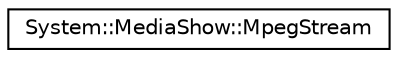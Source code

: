 digraph G
{
  edge [fontname="Helvetica",fontsize="10",labelfontname="Helvetica",labelfontsize="10"];
  node [fontname="Helvetica",fontsize="10",shape=record];
  rankdir="LR";
  Node1 [label="System::MediaShow::MpegStream",height=0.2,width=0.4,color="black", fillcolor="white", style="filled",URL="$class_system_1_1_media_show_1_1_mpeg_stream.html"];
}
